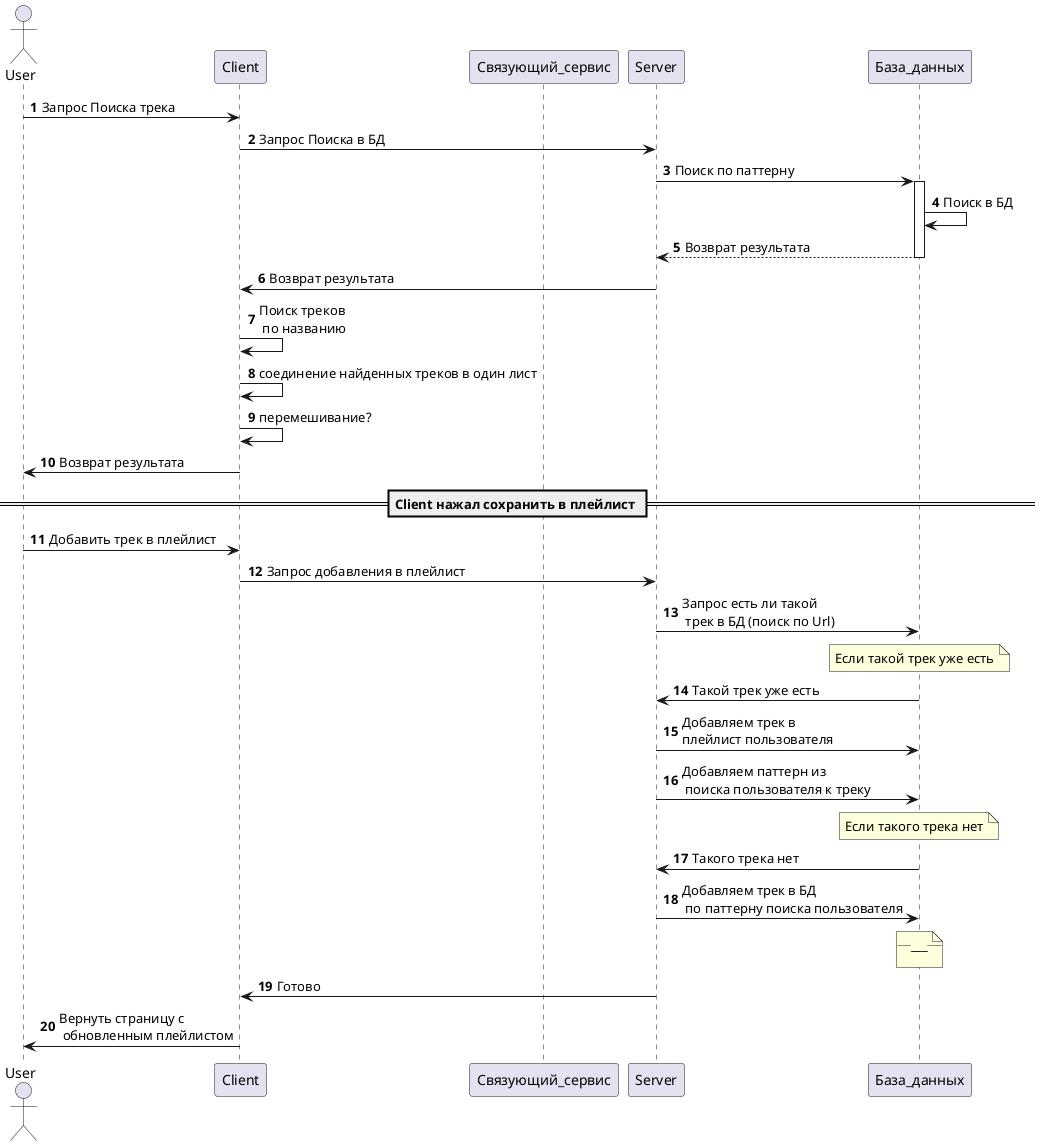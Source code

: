 actor Actor A

@startuml
'https://plantuml.com/sequence-diagram

autonumber

actor User
participant Client
participant Связующий_сервис
participant Server
participant База_данных


User -> Client : Запрос Поиска трека
Client -> Server: Запрос Поиска в БД
Server -> База_данных : Поиск по паттерну
activate База_данных
База_данных -> База_данных : Поиск в БД
return Возврат результата
Server -> Client : Возврат результата
Client -> Client : Поиск треков\n по названию
Client -> Client : соединение найденных треков в один лист
Client -> Client : перемешивание?
Client -> User : Возврат результата
== Client нажал сохранить в плейлист ==
User -> Client : Добавить трек в плейлист
Client -> Server: Запрос добавления в плейлист
Server -> База_данных : Запрос есть ли такой\n трек в БД (поиск по Url)
note over База_данных : Если такой трек уже есть
База_данных -> Server : Такой трек уже есть
Server -> База_данных : Добавляем трек в \nплейлист пользователя
Server -> База_данных : Добавляем паттерн из\n поиска пользователя к треку
note over База_данных : Если такого трека нет
База_данных -> Server : Такого трека нет
Server -> База_данных : Добавляем трек в БД \n по паттерну поиска пользователя
note over База_данных : _______
Server -> Client : Готово
Client -> User : Вернуть страницу с \n обновленным плейлистом
@enduml
